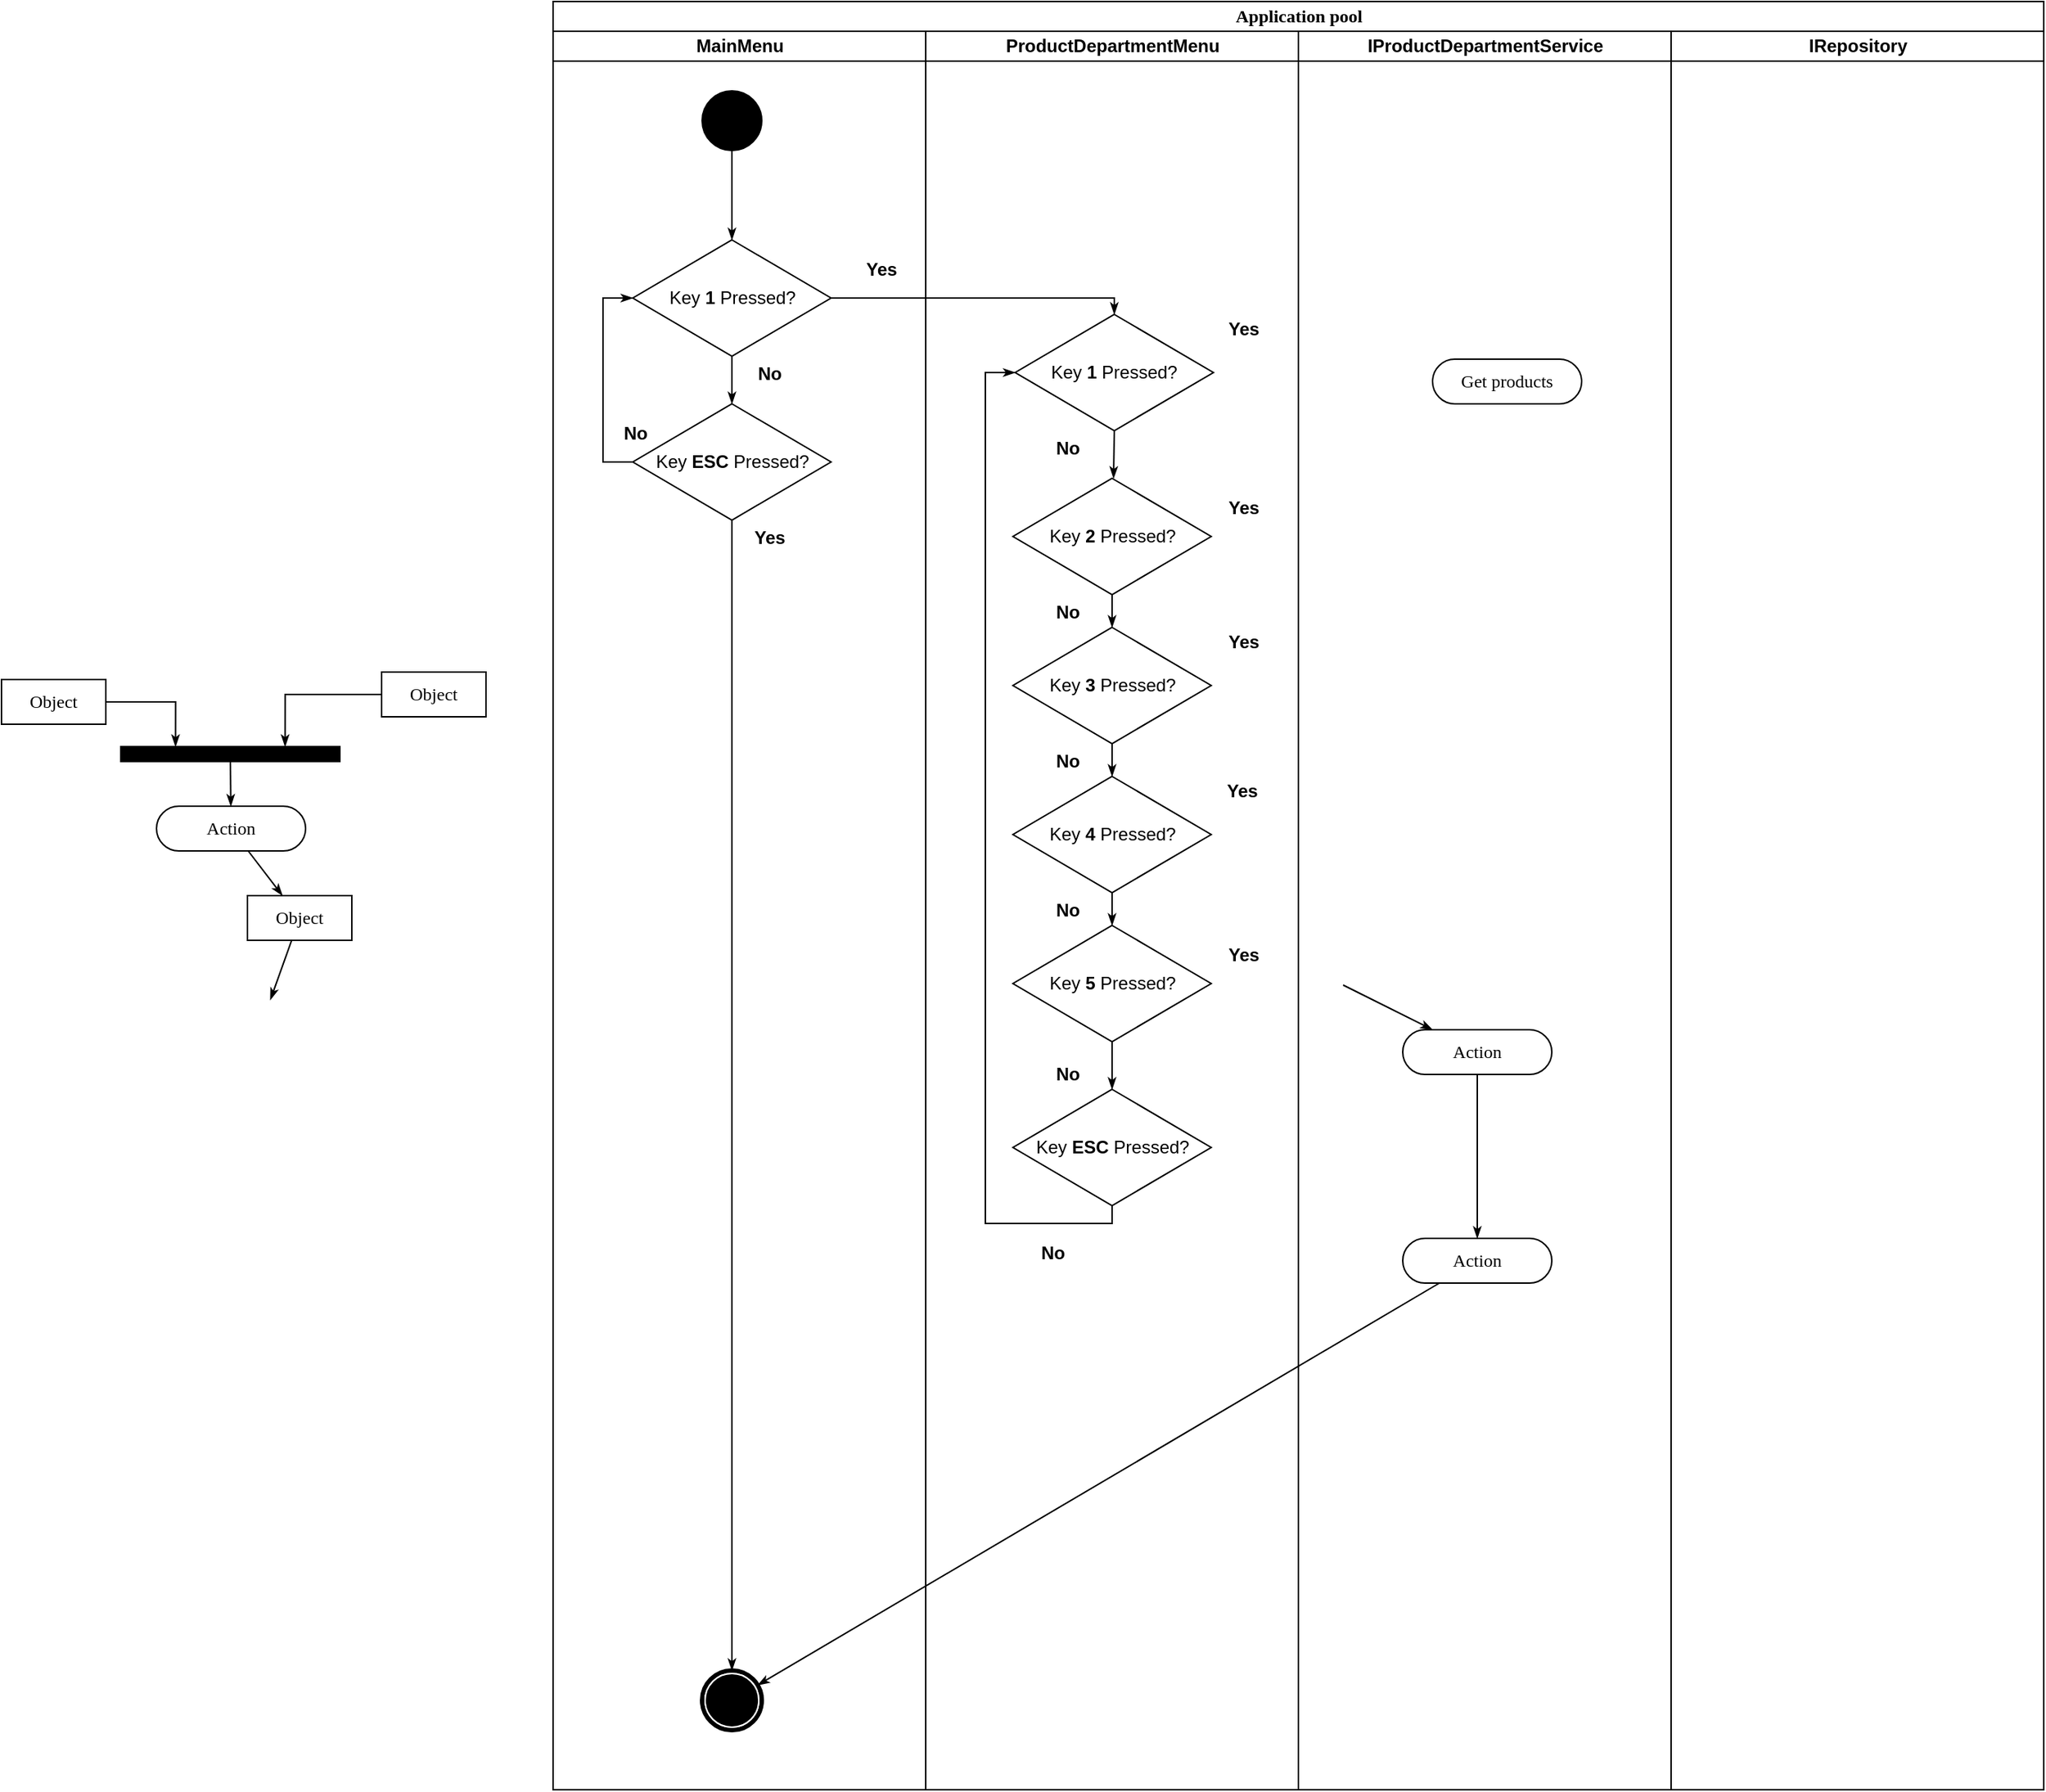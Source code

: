 <mxfile version="14.0.1" type="device"><diagram name="Page-1" id="0783ab3e-0a74-02c8-0abd-f7b4e66b4bec"><mxGraphModel dx="2881" dy="1007" grid="1" gridSize="10" guides="1" tooltips="1" connect="1" arrows="1" fold="1" page="1" pageScale="1" pageWidth="850" pageHeight="1100" background="#ffffff" math="0" shadow="0"><root><mxCell id="0"/><mxCell id="1" parent="0"/><mxCell id="1c1d494c118603dd-1" value="Application pool" style="swimlane;html=1;childLayout=stackLayout;startSize=20;rounded=0;shadow=0;comic=0;labelBackgroundColor=none;strokeWidth=1;fontFamily=Verdana;fontSize=12;align=center;" parent="1" vertex="1"><mxGeometry x="40" y="20" width="1000" height="1200" as="geometry"><mxRectangle x="40" y="20" width="140" height="20" as="alternateBounds"/></mxGeometry></mxCell><mxCell id="1c1d494c118603dd-2" value="MainMenu" style="swimlane;html=1;startSize=20;" parent="1c1d494c118603dd-1" vertex="1"><mxGeometry y="20" width="250" height="1180" as="geometry"><mxRectangle y="20" width="30" height="970" as="alternateBounds"/></mxGeometry></mxCell><mxCell id="60571a20871a0731-4" value="" style="ellipse;whiteSpace=wrap;html=1;rounded=0;shadow=0;comic=0;labelBackgroundColor=none;strokeWidth=1;fillColor=#000000;fontFamily=Verdana;fontSize=12;align=center;" parent="1c1d494c118603dd-2" vertex="1"><mxGeometry x="100" y="40" width="40" height="40" as="geometry"/></mxCell><mxCell id="1_EkYUu17t9mPYkKDfH9-21" value="Key &lt;b&gt;1&lt;/b&gt; Pressed?" style="rhombus;whiteSpace=wrap;html=1;" vertex="1" parent="1c1d494c118603dd-2"><mxGeometry x="53.5" y="140" width="133" height="78" as="geometry"/></mxCell><mxCell id="1_EkYUu17t9mPYkKDfH9-22" value="Key &lt;b&gt;ESC &lt;/b&gt;Pressed?" style="rhombus;whiteSpace=wrap;html=1;" vertex="1" parent="1c1d494c118603dd-2"><mxGeometry x="53.5" y="250" width="133" height="78" as="geometry"/></mxCell><mxCell id="1c1d494c118603dd-36" style="edgeStyle=none;rounded=0;html=1;labelBackgroundColor=none;startArrow=none;startFill=0;startSize=5;endArrow=classicThin;endFill=1;endSize=5;jettySize=auto;orthogonalLoop=1;strokeWidth=1;fontFamily=Verdana;fontSize=12;exitX=0.5;exitY=1;exitDx=0;exitDy=0;" parent="1c1d494c118603dd-2" source="1_EkYUu17t9mPYkKDfH9-21" target="1_EkYUu17t9mPYkKDfH9-22" edge="1"><mxGeometry relative="1" as="geometry"/></mxCell><mxCell id="1_EkYUu17t9mPYkKDfH9-24" value="No" style="text;html=1;align=center;verticalAlign=middle;resizable=0;points=[];autosize=1;fontStyle=1" vertex="1" parent="1c1d494c118603dd-2"><mxGeometry x="130" y="220" width="30" height="20" as="geometry"/></mxCell><mxCell id="1_EkYUu17t9mPYkKDfH9-25" value="Yes" style="text;html=1;align=center;verticalAlign=middle;resizable=0;points=[];autosize=1;fontStyle=1" vertex="1" parent="1c1d494c118603dd-2"><mxGeometry x="200" y="150" width="40" height="20" as="geometry"/></mxCell><mxCell id="1_EkYUu17t9mPYkKDfH9-26" style="edgeStyle=orthogonalEdgeStyle;rounded=0;html=1;labelBackgroundColor=none;startArrow=none;startFill=0;startSize=5;endArrow=classicThin;endFill=1;endSize=5;jettySize=auto;orthogonalLoop=1;strokeWidth=1;fontFamily=Verdana;fontSize=12;exitX=0;exitY=0.5;exitDx=0;exitDy=0;entryX=0;entryY=0.5;entryDx=0;entryDy=0;" edge="1" parent="1c1d494c118603dd-2" source="1_EkYUu17t9mPYkKDfH9-22" target="1_EkYUu17t9mPYkKDfH9-21"><mxGeometry relative="1" as="geometry"><mxPoint x="130" y="228" as="sourcePoint"/><mxPoint x="40" y="170" as="targetPoint"/></mxGeometry></mxCell><mxCell id="1_EkYUu17t9mPYkKDfH9-27" value="No" style="text;html=1;align=center;verticalAlign=middle;resizable=0;points=[];autosize=1;fontStyle=1" vertex="1" parent="1c1d494c118603dd-2"><mxGeometry x="40" y="260" width="30" height="20" as="geometry"/></mxCell><mxCell id="60571a20871a0731-5" value="" style="shape=mxgraph.bpmn.shape;html=1;verticalLabelPosition=bottom;labelBackgroundColor=#ffffff;verticalAlign=top;perimeter=ellipsePerimeter;outline=end;symbol=terminate;rounded=0;shadow=0;comic=0;strokeWidth=1;fontFamily=Verdana;fontSize=12;align=center;" parent="1c1d494c118603dd-2" vertex="1"><mxGeometry x="100" y="1100" width="40" height="40" as="geometry"/></mxCell><mxCell id="1_EkYUu17t9mPYkKDfH9-51" style="edgeStyle=orthogonalEdgeStyle;rounded=0;html=1;labelBackgroundColor=none;startArrow=none;startFill=0;startSize=5;endArrow=classicThin;endFill=1;endSize=5;jettySize=auto;orthogonalLoop=1;strokeWidth=1;fontFamily=Verdana;fontSize=12;exitX=0.5;exitY=1;exitDx=0;exitDy=0;entryX=0.5;entryY=0;entryDx=0;entryDy=0;" edge="1" parent="1c1d494c118603dd-2" source="1_EkYUu17t9mPYkKDfH9-22" target="60571a20871a0731-5"><mxGeometry relative="1" as="geometry"><mxPoint x="196.5" y="189" as="sourcePoint"/><mxPoint x="187" y="630" as="targetPoint"/><Array as="points"/></mxGeometry></mxCell><mxCell id="1_EkYUu17t9mPYkKDfH9-52" value="Yes" style="text;html=1;align=center;verticalAlign=middle;resizable=0;points=[];autosize=1;fontStyle=1" vertex="1" parent="1c1d494c118603dd-2"><mxGeometry x="125" y="330" width="40" height="20" as="geometry"/></mxCell><mxCell id="1c1d494c118603dd-3" value="ProductDepartmentMenu" style="swimlane;html=1;startSize=20;" parent="1c1d494c118603dd-1" vertex="1"><mxGeometry x="250" y="20" width="250" height="1180" as="geometry"/></mxCell><mxCell id="1_EkYUu17t9mPYkKDfH9-28" value="Key &lt;b&gt;1&lt;/b&gt; Pressed?" style="rhombus;whiteSpace=wrap;html=1;" vertex="1" parent="1c1d494c118603dd-3"><mxGeometry x="60" y="190" width="133" height="78" as="geometry"/></mxCell><mxCell id="1_EkYUu17t9mPYkKDfH9-29" value="Key &lt;b&gt;ESC &lt;/b&gt;Pressed?" style="rhombus;whiteSpace=wrap;html=1;" vertex="1" parent="1c1d494c118603dd-3"><mxGeometry x="58.5" y="710" width="133" height="78" as="geometry"/></mxCell><mxCell id="1_EkYUu17t9mPYkKDfH9-30" style="edgeStyle=none;rounded=0;html=1;labelBackgroundColor=none;startArrow=none;startFill=0;startSize=5;endArrow=classicThin;endFill=1;endSize=5;jettySize=auto;orthogonalLoop=1;strokeWidth=1;fontFamily=Verdana;fontSize=12;exitX=0.5;exitY=1;exitDx=0;exitDy=0;" edge="1" parent="1c1d494c118603dd-3" source="1_EkYUu17t9mPYkKDfH9-28"><mxGeometry relative="1" as="geometry"><mxPoint x="126" y="300" as="targetPoint"/></mxGeometry></mxCell><mxCell id="1_EkYUu17t9mPYkKDfH9-31" style="edgeStyle=orthogonalEdgeStyle;rounded=0;html=1;labelBackgroundColor=none;startArrow=none;startFill=0;startSize=5;endArrow=classicThin;endFill=1;endSize=5;jettySize=auto;orthogonalLoop=1;strokeWidth=1;fontFamily=Verdana;fontSize=12;entryX=0;entryY=0.5;entryDx=0;entryDy=0;exitX=0.5;exitY=1;exitDx=0;exitDy=0;" edge="1" parent="1c1d494c118603dd-3" source="1_EkYUu17t9mPYkKDfH9-29" target="1_EkYUu17t9mPYkKDfH9-28"><mxGeometry relative="1" as="geometry"><mxPoint x="50" y="378" as="sourcePoint"/><mxPoint x="6.5" y="180" as="targetPoint"/><Array as="points"><mxPoint x="125" y="800"/><mxPoint x="40" y="800"/><mxPoint x="40" y="229"/></Array></mxGeometry></mxCell><mxCell id="1_EkYUu17t9mPYkKDfH9-32" value="Key &lt;b&gt;2&lt;/b&gt; Pressed?" style="rhombus;whiteSpace=wrap;html=1;" vertex="1" parent="1c1d494c118603dd-3"><mxGeometry x="58.5" y="300" width="133" height="78" as="geometry"/></mxCell><mxCell id="1_EkYUu17t9mPYkKDfH9-33" value="Key &lt;b&gt;3&lt;/b&gt;&amp;nbsp;Pressed?" style="rhombus;whiteSpace=wrap;html=1;" vertex="1" parent="1c1d494c118603dd-3"><mxGeometry x="58.5" y="400" width="133" height="78" as="geometry"/></mxCell><mxCell id="1_EkYUu17t9mPYkKDfH9-34" value="Key &lt;b&gt;4&lt;/b&gt;&amp;nbsp;Pressed?" style="rhombus;whiteSpace=wrap;html=1;" vertex="1" parent="1c1d494c118603dd-3"><mxGeometry x="58.5" y="500" width="133" height="78" as="geometry"/></mxCell><mxCell id="1_EkYUu17t9mPYkKDfH9-35" value="Key &lt;b&gt;5&lt;/b&gt;&amp;nbsp;Pressed?" style="rhombus;whiteSpace=wrap;html=1;" vertex="1" parent="1c1d494c118603dd-3"><mxGeometry x="58.5" y="600" width="133" height="78" as="geometry"/></mxCell><mxCell id="1_EkYUu17t9mPYkKDfH9-36" value="No" style="text;html=1;align=center;verticalAlign=middle;resizable=0;points=[];autosize=1;fontStyle=1" vertex="1" parent="1c1d494c118603dd-3"><mxGeometry x="70" y="810" width="30" height="20" as="geometry"/></mxCell><mxCell id="1_EkYUu17t9mPYkKDfH9-37" value="Yes" style="text;html=1;align=center;verticalAlign=middle;resizable=0;points=[];autosize=1;fontStyle=1" vertex="1" parent="1c1d494c118603dd-3"><mxGeometry x="193" y="190" width="40" height="20" as="geometry"/></mxCell><mxCell id="1_EkYUu17t9mPYkKDfH9-38" value="Yes" style="text;html=1;align=center;verticalAlign=middle;resizable=0;points=[];autosize=1;fontStyle=1" vertex="1" parent="1c1d494c118603dd-3"><mxGeometry x="193" y="310" width="40" height="20" as="geometry"/></mxCell><mxCell id="1_EkYUu17t9mPYkKDfH9-39" value="Yes" style="text;html=1;align=center;verticalAlign=middle;resizable=0;points=[];autosize=1;fontStyle=1" vertex="1" parent="1c1d494c118603dd-3"><mxGeometry x="193" y="400" width="40" height="20" as="geometry"/></mxCell><mxCell id="1_EkYUu17t9mPYkKDfH9-40" value="Yes" style="text;html=1;align=center;verticalAlign=middle;resizable=0;points=[];autosize=1;fontStyle=1" vertex="1" parent="1c1d494c118603dd-3"><mxGeometry x="191.5" y="500" width="40" height="20" as="geometry"/></mxCell><mxCell id="1_EkYUu17t9mPYkKDfH9-41" value="Yes" style="text;html=1;align=center;verticalAlign=middle;resizable=0;points=[];autosize=1;fontStyle=1" vertex="1" parent="1c1d494c118603dd-3"><mxGeometry x="193" y="610" width="40" height="20" as="geometry"/></mxCell><mxCell id="1_EkYUu17t9mPYkKDfH9-42" style="edgeStyle=none;rounded=0;html=1;labelBackgroundColor=none;startArrow=none;startFill=0;startSize=5;endArrow=classicThin;endFill=1;endSize=5;jettySize=auto;orthogonalLoop=1;strokeWidth=1;fontFamily=Verdana;fontSize=12;exitX=0.5;exitY=1;exitDx=0;exitDy=0;entryX=0.5;entryY=0;entryDx=0;entryDy=0;" edge="1" parent="1c1d494c118603dd-3" source="1_EkYUu17t9mPYkKDfH9-32" target="1_EkYUu17t9mPYkKDfH9-33"><mxGeometry relative="1" as="geometry"><mxPoint x="136.5" y="278" as="sourcePoint"/><mxPoint x="136" y="310" as="targetPoint"/></mxGeometry></mxCell><mxCell id="1_EkYUu17t9mPYkKDfH9-43" style="edgeStyle=none;rounded=0;html=1;labelBackgroundColor=none;startArrow=none;startFill=0;startSize=5;endArrow=classicThin;endFill=1;endSize=5;jettySize=auto;orthogonalLoop=1;strokeWidth=1;fontFamily=Verdana;fontSize=12;exitX=0.5;exitY=1;exitDx=0;exitDy=0;entryX=0.5;entryY=0;entryDx=0;entryDy=0;" edge="1" parent="1c1d494c118603dd-3" source="1_EkYUu17t9mPYkKDfH9-33" target="1_EkYUu17t9mPYkKDfH9-34"><mxGeometry relative="1" as="geometry"><mxPoint x="135" y="388" as="sourcePoint"/><mxPoint x="135" y="410" as="targetPoint"/></mxGeometry></mxCell><mxCell id="1_EkYUu17t9mPYkKDfH9-44" style="edgeStyle=none;rounded=0;html=1;labelBackgroundColor=none;startArrow=none;startFill=0;startSize=5;endArrow=classicThin;endFill=1;endSize=5;jettySize=auto;orthogonalLoop=1;strokeWidth=1;fontFamily=Verdana;fontSize=12;entryX=0.5;entryY=0;entryDx=0;entryDy=0;" edge="1" parent="1c1d494c118603dd-3" source="1_EkYUu17t9mPYkKDfH9-34" target="1_EkYUu17t9mPYkKDfH9-35"><mxGeometry relative="1" as="geometry"><mxPoint x="125" y="580" as="sourcePoint"/><mxPoint x="135" y="510" as="targetPoint"/></mxGeometry></mxCell><mxCell id="1_EkYUu17t9mPYkKDfH9-45" style="edgeStyle=none;rounded=0;html=1;labelBackgroundColor=none;startArrow=none;startFill=0;startSize=5;endArrow=classicThin;endFill=1;endSize=5;jettySize=auto;orthogonalLoop=1;strokeWidth=1;fontFamily=Verdana;fontSize=12;exitX=0.5;exitY=1;exitDx=0;exitDy=0;entryX=0.5;entryY=0;entryDx=0;entryDy=0;" edge="1" parent="1c1d494c118603dd-3" source="1_EkYUu17t9mPYkKDfH9-35" target="1_EkYUu17t9mPYkKDfH9-29"><mxGeometry relative="1" as="geometry"><mxPoint x="135" y="488" as="sourcePoint"/><mxPoint x="135" y="510" as="targetPoint"/></mxGeometry></mxCell><mxCell id="1_EkYUu17t9mPYkKDfH9-46" value="No" style="text;html=1;align=center;verticalAlign=middle;resizable=0;points=[];autosize=1;fontStyle=1" vertex="1" parent="1c1d494c118603dd-3"><mxGeometry x="80" y="270" width="30" height="20" as="geometry"/></mxCell><mxCell id="1_EkYUu17t9mPYkKDfH9-47" value="No" style="text;html=1;align=center;verticalAlign=middle;resizable=0;points=[];autosize=1;fontStyle=1" vertex="1" parent="1c1d494c118603dd-3"><mxGeometry x="80" y="380" width="30" height="20" as="geometry"/></mxCell><mxCell id="1_EkYUu17t9mPYkKDfH9-48" value="No" style="text;html=1;align=center;verticalAlign=middle;resizable=0;points=[];autosize=1;fontStyle=1" vertex="1" parent="1c1d494c118603dd-3"><mxGeometry x="80" y="480" width="30" height="20" as="geometry"/></mxCell><mxCell id="1_EkYUu17t9mPYkKDfH9-49" value="No" style="text;html=1;align=center;verticalAlign=middle;resizable=0;points=[];autosize=1;fontStyle=1" vertex="1" parent="1c1d494c118603dd-3"><mxGeometry x="80" y="580" width="30" height="20" as="geometry"/></mxCell><mxCell id="1_EkYUu17t9mPYkKDfH9-50" value="No" style="text;html=1;align=center;verticalAlign=middle;resizable=0;points=[];autosize=1;fontStyle=1" vertex="1" parent="1c1d494c118603dd-3"><mxGeometry x="80" y="690" width="30" height="20" as="geometry"/></mxCell><mxCell id="1c1d494c118603dd-4" value="IProductDepartmentService" style="swimlane;html=1;startSize=20;" parent="1c1d494c118603dd-1" vertex="1"><mxGeometry x="500" y="20" width="250" height="1180" as="geometry"/></mxCell><mxCell id="1c1d494c118603dd-43" style="edgeStyle=none;rounded=0;html=1;labelBackgroundColor=none;startArrow=none;startFill=0;startSize=5;endArrow=classicThin;endFill=1;endSize=5;jettySize=auto;orthogonalLoop=1;strokeWidth=1;fontFamily=Verdana;fontSize=12" parent="1c1d494c118603dd-4" target="1c1d494c118603dd-18" edge="1"><mxGeometry relative="1" as="geometry"><mxPoint x="30" y="640" as="sourcePoint"/></mxGeometry></mxCell><mxCell id="1c1d494c118603dd-44" style="edgeStyle=none;rounded=0;html=1;labelBackgroundColor=none;startArrow=none;startFill=0;startSize=5;endArrow=classicThin;endFill=1;endSize=5;jettySize=auto;orthogonalLoop=1;strokeWidth=1;fontFamily=Verdana;fontSize=12" parent="1c1d494c118603dd-4" source="1c1d494c118603dd-18" target="1c1d494c118603dd-19" edge="1"><mxGeometry relative="1" as="geometry"/></mxCell><mxCell id="1c1d494c118603dd-18" value="Action" style="rounded=1;whiteSpace=wrap;html=1;shadow=0;comic=0;labelBackgroundColor=none;strokeWidth=1;fontFamily=Verdana;fontSize=12;align=center;arcSize=50;" parent="1c1d494c118603dd-4" vertex="1"><mxGeometry x="70" y="670" width="100" height="30" as="geometry"/></mxCell><mxCell id="1c1d494c118603dd-19" value="Action" style="rounded=1;whiteSpace=wrap;html=1;shadow=0;comic=0;labelBackgroundColor=none;strokeWidth=1;fontFamily=Verdana;fontSize=12;align=center;arcSize=50;" parent="1c1d494c118603dd-4" vertex="1"><mxGeometry x="70" y="810" width="100" height="30" as="geometry"/></mxCell><mxCell id="1c1d494c118603dd-7" value="Get products" style="rounded=1;whiteSpace=wrap;html=1;shadow=0;comic=0;labelBackgroundColor=none;strokeWidth=1;fontFamily=Verdana;fontSize=12;align=center;arcSize=50;" parent="1c1d494c118603dd-4" vertex="1"><mxGeometry x="90" y="220" width="100" height="30" as="geometry"/></mxCell><mxCell id="1c1d494c118603dd-27" style="edgeStyle=orthogonalEdgeStyle;rounded=0;html=1;labelBackgroundColor=none;startArrow=none;startFill=0;startSize=5;endArrow=classicThin;endFill=1;endSize=5;jettySize=auto;orthogonalLoop=1;strokeWidth=1;fontFamily=Verdana;fontSize=12" parent="1c1d494c118603dd-1" source="60571a20871a0731-4" edge="1"><mxGeometry relative="1" as="geometry"><mxPoint x="120" y="160" as="targetPoint"/><Array as="points"><mxPoint x="120" y="145"/></Array></mxGeometry></mxCell><mxCell id="1_EkYUu17t9mPYkKDfH9-11" value="IRepository" style="swimlane;html=1;startSize=20;" vertex="1" parent="1c1d494c118603dd-1"><mxGeometry x="750" y="20" width="250" height="1180" as="geometry"/></mxCell><mxCell id="1c1d494c118603dd-45" style="edgeStyle=none;rounded=0;html=1;labelBackgroundColor=none;startArrow=none;startFill=0;startSize=5;endArrow=classicThin;endFill=1;endSize=5;jettySize=auto;orthogonalLoop=1;strokeWidth=1;fontFamily=Verdana;fontSize=12" parent="1c1d494c118603dd-1" source="1c1d494c118603dd-19" target="60571a20871a0731-5" edge="1"><mxGeometry relative="1" as="geometry"/></mxCell><mxCell id="1c1d494c118603dd-35" style="edgeStyle=orthogonalEdgeStyle;rounded=0;html=1;labelBackgroundColor=none;startArrow=none;startFill=0;startSize=5;endArrow=classicThin;endFill=1;endSize=5;jettySize=auto;orthogonalLoop=1;strokeWidth=1;fontFamily=Verdana;fontSize=12;exitX=1;exitY=0.5;exitDx=0;exitDy=0;entryX=0.5;entryY=0;entryDx=0;entryDy=0;" parent="1c1d494c118603dd-1" source="1_EkYUu17t9mPYkKDfH9-21" target="1_EkYUu17t9mPYkKDfH9-28" edge="1"><mxGeometry relative="1" as="geometry"><mxPoint x="162.727" y="330" as="sourcePoint"/><mxPoint x="220" y="240" as="targetPoint"/><Array as="points"><mxPoint x="377" y="199"/></Array></mxGeometry></mxCell><mxCell id="1c1d494c118603dd-14" value="Object" style="rounded=0;whiteSpace=wrap;html=1;shadow=0;comic=0;labelBackgroundColor=none;strokeWidth=1;fontFamily=Verdana;fontSize=12;align=center;arcSize=50;" parent="1" vertex="1"><mxGeometry x="-330" y="475" width="70" height="30" as="geometry"/></mxCell><mxCell id="1c1d494c118603dd-12" value="" style="whiteSpace=wrap;html=1;rounded=0;shadow=0;comic=0;labelBackgroundColor=none;strokeWidth=1;fillColor=#000000;fontFamily=Verdana;fontSize=12;align=center;rotation=0;" parent="1" vertex="1"><mxGeometry x="-250" y="520" width="147" height="10" as="geometry"/></mxCell><mxCell id="1c1d494c118603dd-11" value="Action" style="rounded=1;whiteSpace=wrap;html=1;shadow=0;comic=0;labelBackgroundColor=none;strokeWidth=1;fontFamily=Verdana;fontSize=12;align=center;arcSize=50;" parent="1" vertex="1"><mxGeometry x="-226" y="560" width="100" height="30" as="geometry"/></mxCell><mxCell id="1c1d494c118603dd-13" value="Object" style="rounded=0;whiteSpace=wrap;html=1;shadow=0;comic=0;labelBackgroundColor=none;strokeWidth=1;fontFamily=Verdana;fontSize=12;align=center;arcSize=50;" parent="1" vertex="1"><mxGeometry x="-75" y="470" width="70" height="30" as="geometry"/></mxCell><mxCell id="1c1d494c118603dd-31" style="edgeStyle=orthogonalEdgeStyle;rounded=0;html=1;entryX=0.75;entryY=0;labelBackgroundColor=none;startArrow=none;startFill=0;startSize=5;endArrow=classicThin;endFill=1;endSize=5;jettySize=auto;orthogonalLoop=1;strokeWidth=1;fontFamily=Verdana;fontSize=12" parent="1" source="1c1d494c118603dd-13" target="1c1d494c118603dd-12" edge="1"><mxGeometry relative="1" as="geometry"/></mxCell><mxCell id="1c1d494c118603dd-32" style="edgeStyle=orthogonalEdgeStyle;rounded=0;html=1;entryX=0.25;entryY=0;labelBackgroundColor=none;startArrow=none;startFill=0;startSize=5;endArrow=classicThin;endFill=1;endSize=5;jettySize=auto;orthogonalLoop=1;strokeWidth=1;fontFamily=Verdana;fontSize=12" parent="1" source="1c1d494c118603dd-14" target="1c1d494c118603dd-12" edge="1"><mxGeometry relative="1" as="geometry"/></mxCell><mxCell id="1c1d494c118603dd-15" value="Object" style="rounded=0;whiteSpace=wrap;html=1;shadow=0;comic=0;labelBackgroundColor=none;strokeWidth=1;fontFamily=Verdana;fontSize=12;align=center;arcSize=50;" parent="1" vertex="1"><mxGeometry x="-165" y="620" width="70" height="30" as="geometry"/></mxCell><mxCell id="1c1d494c118603dd-40" style="edgeStyle=none;rounded=0;html=1;labelBackgroundColor=none;startArrow=none;startFill=0;startSize=5;endArrow=classicThin;endFill=1;endSize=5;jettySize=auto;orthogonalLoop=1;strokeWidth=1;fontFamily=Verdana;fontSize=12" parent="1" source="1c1d494c118603dd-11" target="1c1d494c118603dd-15" edge="1"><mxGeometry relative="1" as="geometry"/></mxCell><mxCell id="1c1d494c118603dd-41" style="edgeStyle=none;rounded=0;html=1;labelBackgroundColor=none;startArrow=none;startFill=0;startSize=5;endArrow=classicThin;endFill=1;endSize=5;jettySize=auto;orthogonalLoop=1;strokeWidth=1;fontFamily=Verdana;fontSize=12" parent="1" source="1c1d494c118603dd-15" edge="1"><mxGeometry relative="1" as="geometry"><mxPoint x="-149.643" y="690" as="targetPoint"/></mxGeometry></mxCell><mxCell id="1c1d494c118603dd-39" style="edgeStyle=none;rounded=0;html=1;labelBackgroundColor=none;startArrow=none;startFill=0;startSize=5;endArrow=classicThin;endFill=1;endSize=5;jettySize=auto;orthogonalLoop=1;strokeWidth=1;fontFamily=Verdana;fontSize=12" parent="1" source="1c1d494c118603dd-12" target="1c1d494c118603dd-11" edge="1"><mxGeometry relative="1" as="geometry"/></mxCell></root></mxGraphModel></diagram></mxfile>